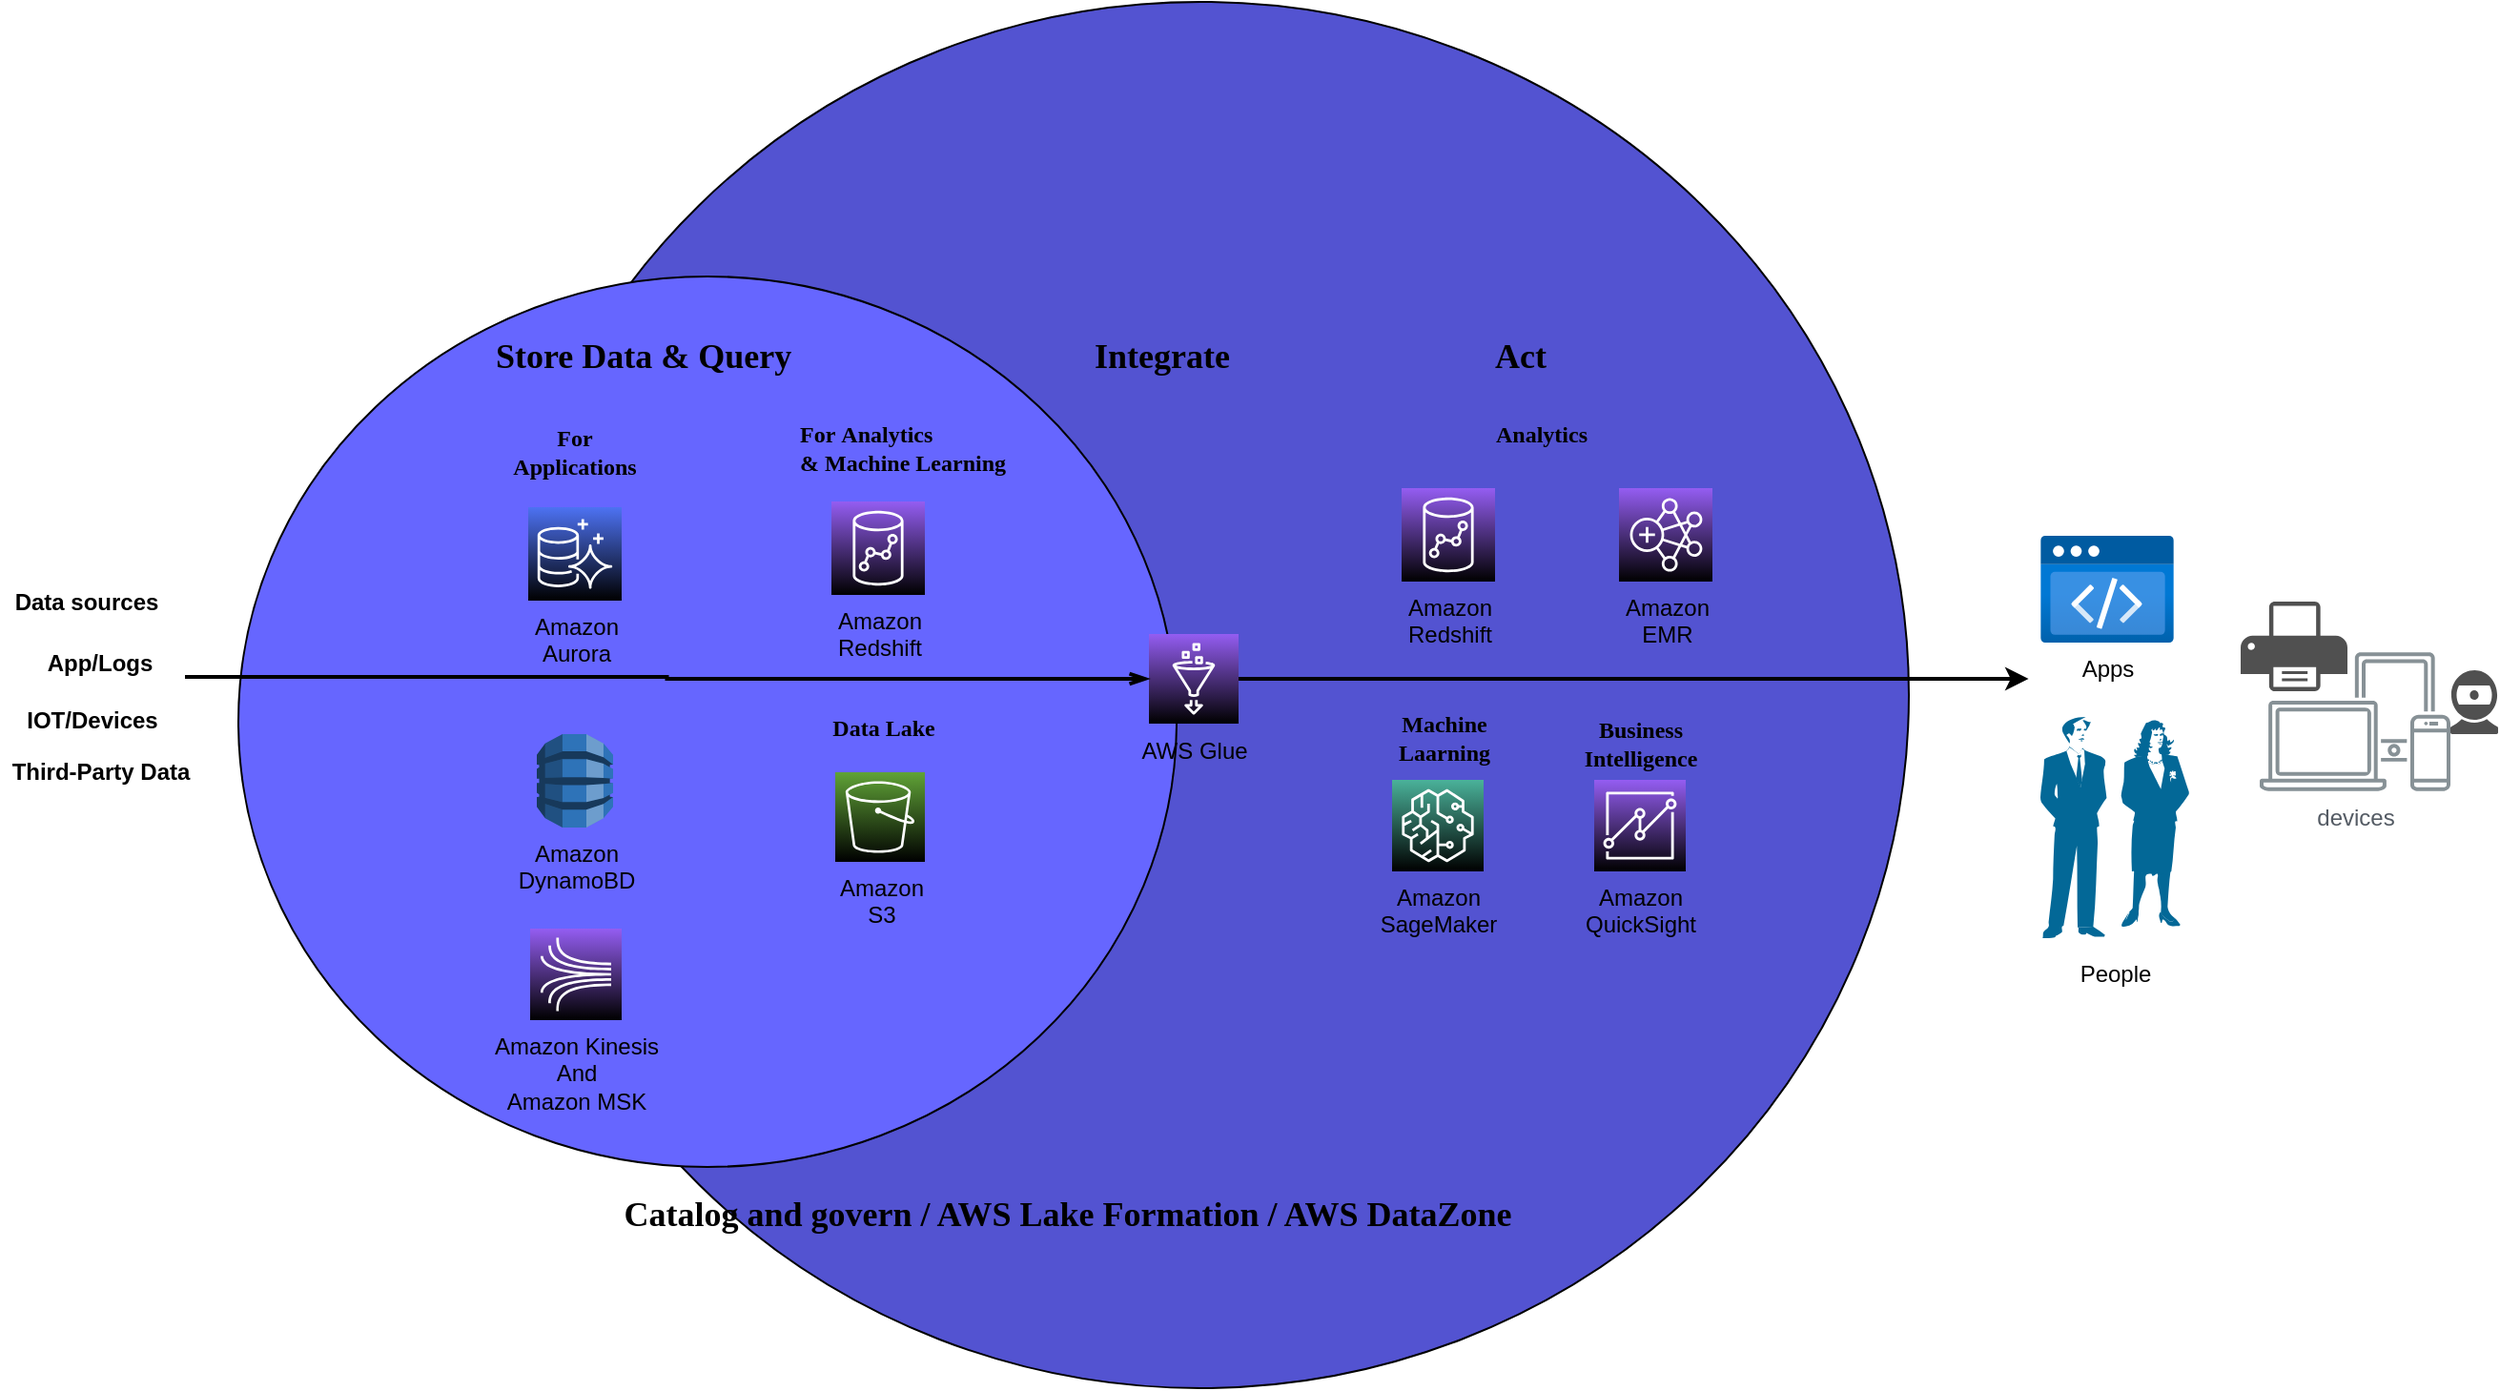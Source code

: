 <mxfile>
    <diagram id="_nrrdtBMkTNfpExHyETP" name="Page-1">
        <mxGraphModel dx="1913" dy="912" grid="0" gridSize="10" guides="1" tooltips="1" connect="1" arrows="1" fold="1" page="0" pageScale="1" pageWidth="980" pageHeight="1390" background="#ffffff" math="0" shadow="0">
            <root>
                <mxCell id="0"/>
                <mxCell id="1" parent="0"/>
                <mxCell id="40" value="" style="ellipse;whiteSpace=wrap;html=1;labelBackgroundColor=none;fontColor=#000000;shadow=0;fillColor=#5353D1;" vertex="1" parent="1">
                    <mxGeometry x="127" y="-86" width="743" height="727" as="geometry"/>
                </mxCell>
                <mxCell id="34" value="" style="ellipse;whiteSpace=wrap;html=1;labelBackgroundColor=none;fontColor=#000000;shadow=0;fillColor=#6666FF;horizontal=1;verticalAlign=middle;labelPosition=right;verticalLabelPosition=middle;align=left;" vertex="1" parent="1">
                    <mxGeometry x="-6" y="58" width="492" height="467" as="geometry"/>
                </mxCell>
                <mxCell id="2" value="&lt;font color=&quot;#000000&quot;&gt;Amazon&lt;br&gt;Aurora&lt;/font&gt;" style="sketch=0;points=[[0,0,0],[0.25,0,0],[0.5,0,0],[0.75,0,0],[1,0,0],[0,1,0],[0.25,1,0],[0.5,1,0],[0.75,1,0],[1,1,0],[0,0.25,0],[0,0.5,0],[0,0.75,0],[1,0.25,0],[1,0.5,0],[1,0.75,0]];outlineConnect=0;fontColor=#232F3E;gradientColor=#4D72F3;gradientDirection=north;fillColor=#000000;strokeColor=#ffffff;dashed=0;verticalLabelPosition=bottom;verticalAlign=top;align=center;html=1;fontSize=12;fontStyle=0;aspect=fixed;shape=mxgraph.aws4.resourceIcon;resIcon=mxgraph.aws4.aurora;" vertex="1" parent="1">
                    <mxGeometry x="146" y="179" width="49" height="49" as="geometry"/>
                </mxCell>
                <mxCell id="3" value="Amazon&lt;br&gt;DynamoBD" style="outlineConnect=0;dashed=0;verticalLabelPosition=bottom;verticalAlign=top;align=center;html=1;shape=mxgraph.aws3.dynamo_db;fillColor=#2E73B8;gradientColor=none;fontColor=#000000;" vertex="1" parent="1">
                    <mxGeometry x="150.5" y="298" width="40" height="49" as="geometry"/>
                </mxCell>
                <mxCell id="4" value="Amazon&lt;br&gt;Redshift" style="sketch=0;points=[[0,0,0],[0.25,0,0],[0.5,0,0],[0.75,0,0],[1,0,0],[0,1,0],[0.25,1,0],[0.5,1,0],[0.75,1,0],[1,1,0],[0,0.25,0],[0,0.5,0],[0,0.75,0],[1,0.25,0],[1,0.5,0],[1,0.75,0]];outlineConnect=0;fontColor=#000000;gradientColor=#945DF2;gradientDirection=north;fillColor=#000000;strokeColor=#ffffff;dashed=0;verticalLabelPosition=bottom;verticalAlign=top;align=center;html=1;fontSize=12;fontStyle=0;aspect=fixed;shape=mxgraph.aws4.resourceIcon;resIcon=mxgraph.aws4.redshift;labelBackgroundColor=none;" vertex="1" parent="1">
                    <mxGeometry x="305" y="176" width="49" height="49" as="geometry"/>
                </mxCell>
                <mxCell id="6" value="&lt;font color=&quot;#000000&quot;&gt;Amazon&lt;br&gt;S3&lt;/font&gt;" style="sketch=0;points=[[0,0,0],[0.25,0,0],[0.5,0,0],[0.75,0,0],[1,0,0],[0,1,0],[0.25,1,0],[0.5,1,0],[0.75,1,0],[1,1,0],[0,0.25,0],[0,0.5,0],[0,0.75,0],[1,0.25,0],[1,0.5,0],[1,0.75,0]];outlineConnect=0;fontColor=#232F3E;gradientColor=#60A337;gradientDirection=north;fillColor=#000000;strokeColor=#ffffff;dashed=0;verticalLabelPosition=bottom;verticalAlign=top;align=center;html=1;fontSize=12;fontStyle=0;aspect=fixed;shape=mxgraph.aws4.resourceIcon;resIcon=mxgraph.aws4.s3;labelBackgroundColor=none;" vertex="1" parent="1">
                    <mxGeometry x="307" y="318" width="47" height="47" as="geometry"/>
                </mxCell>
                <mxCell id="43" style="edgeStyle=none;html=1;strokeColor=#000000;fontFamily=Verdana;fontColor=#000000;rounded=0;strokeWidth=2;" edge="1" parent="1" source="7">
                    <mxGeometry relative="1" as="geometry">
                        <mxPoint x="932.788" y="269" as="targetPoint"/>
                    </mxGeometry>
                </mxCell>
                <mxCell id="7" value="&lt;font color=&quot;#000000&quot;&gt;AWS Glue&lt;/font&gt;" style="sketch=0;points=[[0,0,0],[0.25,0,0],[0.5,0,0],[0.75,0,0],[1,0,0],[0,1,0],[0.25,1,0],[0.5,1,0],[0.75,1,0],[1,1,0],[0,0.25,0],[0,0.5,0],[0,0.75,0],[1,0.25,0],[1,0.5,0],[1,0.75,0]];outlineConnect=0;fontColor=#232F3E;gradientColor=#945DF2;gradientDirection=north;fillColor=#000000;strokeColor=#ffffff;dashed=0;verticalLabelPosition=bottom;verticalAlign=top;align=center;html=1;fontSize=12;fontStyle=0;aspect=fixed;shape=mxgraph.aws4.resourceIcon;resIcon=mxgraph.aws4.glue;labelBackgroundColor=none;" vertex="1" parent="1">
                    <mxGeometry x="471.5" y="245.5" width="47" height="47" as="geometry"/>
                </mxCell>
                <mxCell id="8" value="Amazon&lt;br&gt;Redshift" style="sketch=0;points=[[0,0,0],[0.25,0,0],[0.5,0,0],[0.75,0,0],[1,0,0],[0,1,0],[0.25,1,0],[0.5,1,0],[0.75,1,0],[1,1,0],[0,0.25,0],[0,0.5,0],[0,0.75,0],[1,0.25,0],[1,0.5,0],[1,0.75,0]];outlineConnect=0;fontColor=#000000;gradientColor=#945DF2;gradientDirection=north;fillColor=#000000;strokeColor=#ffffff;dashed=0;verticalLabelPosition=bottom;verticalAlign=top;align=center;html=1;fontSize=12;fontStyle=0;aspect=fixed;shape=mxgraph.aws4.resourceIcon;resIcon=mxgraph.aws4.redshift;labelBackgroundColor=none;" vertex="1" parent="1">
                    <mxGeometry x="604" y="169" width="49" height="49" as="geometry"/>
                </mxCell>
                <mxCell id="9" value="&lt;font color=&quot;#000000&quot;&gt;Amazon&lt;br&gt;EMR&lt;/font&gt;" style="sketch=0;points=[[0,0,0],[0.25,0,0],[0.5,0,0],[0.75,0,0],[1,0,0],[0,1,0],[0.25,1,0],[0.5,1,0],[0.75,1,0],[1,1,0],[0,0.25,0],[0,0.5,0],[0,0.75,0],[1,0.25,0],[1,0.5,0],[1,0.75,0]];outlineConnect=0;fontColor=#232F3E;gradientColor=#945DF2;gradientDirection=north;fillColor=#000000;strokeColor=#ffffff;dashed=0;verticalLabelPosition=bottom;verticalAlign=top;align=center;html=1;fontSize=12;fontStyle=0;aspect=fixed;shape=mxgraph.aws4.resourceIcon;resIcon=mxgraph.aws4.emr;labelBackgroundColor=none;" vertex="1" parent="1">
                    <mxGeometry x="718" y="169" width="49" height="49" as="geometry"/>
                </mxCell>
                <mxCell id="10" value="&lt;font color=&quot;#000000&quot;&gt;Amazon&lt;br&gt;QuickSight&lt;/font&gt;" style="sketch=0;points=[[0,0,0],[0.25,0,0],[0.5,0,0],[0.75,0,0],[1,0,0],[0,1,0],[0.25,1,0],[0.5,1,0],[0.75,1,0],[1,1,0],[0,0.25,0],[0,0.5,0],[0,0.75,0],[1,0.25,0],[1,0.5,0],[1,0.75,0]];outlineConnect=0;fontColor=#232F3E;gradientColor=#945DF2;gradientDirection=north;fillColor=#000000;strokeColor=#ffffff;dashed=0;verticalLabelPosition=bottom;verticalAlign=top;align=center;html=1;fontSize=12;fontStyle=0;aspect=fixed;shape=mxgraph.aws4.resourceIcon;resIcon=mxgraph.aws4.quicksight;labelBackgroundColor=none;" vertex="1" parent="1">
                    <mxGeometry x="705" y="322" width="48" height="48" as="geometry"/>
                </mxCell>
                <mxCell id="11" value="&lt;font color=&quot;#000000&quot;&gt;Amazon&lt;br&gt;SageMaker&lt;/font&gt;" style="sketch=0;points=[[0,0,0],[0.25,0,0],[0.5,0,0],[0.75,0,0],[1,0,0],[0,1,0],[0.25,1,0],[0.5,1,0],[0.75,1,0],[1,1,0],[0,0.25,0],[0,0.5,0],[0,0.75,0],[1,0.25,0],[1,0.5,0],[1,0.75,0]];outlineConnect=0;fontColor=#232F3E;gradientColor=#4AB29A;gradientDirection=north;fillColor=#000000;strokeColor=#ffffff;dashed=0;verticalLabelPosition=bottom;verticalAlign=top;align=center;html=1;fontSize=12;fontStyle=0;aspect=fixed;shape=mxgraph.aws4.resourceIcon;resIcon=mxgraph.aws4.sagemaker;labelBackgroundColor=none;" vertex="1" parent="1">
                    <mxGeometry x="599" y="322" width="48" height="48" as="geometry"/>
                </mxCell>
                <mxCell id="12" value="&lt;font color=&quot;#000000&quot;&gt;Amazon Kinesis&lt;br&gt;And&lt;br&gt;Amazon MSK&lt;/font&gt;" style="sketch=0;points=[[0,0,0],[0.25,0,0],[0.5,0,0],[0.75,0,0],[1,0,0],[0,1,0],[0.25,1,0],[0.5,1,0],[0.75,1,0],[1,1,0],[0,0.25,0],[0,0.5,0],[0,0.75,0],[1,0.25,0],[1,0.5,0],[1,0.75,0]];outlineConnect=0;fontColor=#232F3E;gradientColor=#945DF2;gradientDirection=north;fillColor=#000000;strokeColor=#ffffff;dashed=0;verticalLabelPosition=bottom;verticalAlign=top;align=center;html=1;fontSize=12;fontStyle=0;aspect=fixed;shape=mxgraph.aws4.resourceIcon;resIcon=mxgraph.aws4.kinesis;labelBackgroundColor=none;" vertex="1" parent="1">
                    <mxGeometry x="147" y="400" width="48" height="48" as="geometry"/>
                </mxCell>
                <mxCell id="13" value="Data sources" style="text;strokeColor=none;align=center;fillColor=none;html=1;verticalAlign=middle;whiteSpace=wrap;rounded=0;labelBackgroundColor=none;fontColor=#000000;fontStyle=1" vertex="1" parent="1">
                    <mxGeometry x="-130.5" y="213" width="89" height="32.5" as="geometry"/>
                </mxCell>
                <mxCell id="14" value="IOT/Devices" style="text;strokeColor=none;align=center;fillColor=none;html=1;verticalAlign=middle;whiteSpace=wrap;rounded=0;labelBackgroundColor=none;fontColor=#000000;fontStyle=1" vertex="1" parent="1">
                    <mxGeometry x="-127" y="275.5" width="89" height="30" as="geometry"/>
                </mxCell>
                <mxCell id="15" value="App/Logs" style="text;strokeColor=none;align=center;fillColor=none;html=1;verticalAlign=middle;whiteSpace=wrap;rounded=0;labelBackgroundColor=none;fontColor=#000000;fontStyle=1" vertex="1" parent="1">
                    <mxGeometry x="-123" y="245.5" width="89" height="30" as="geometry"/>
                </mxCell>
                <mxCell id="16" value="Third-Party Data" style="text;strokeColor=none;align=center;fillColor=none;html=1;verticalAlign=middle;whiteSpace=wrap;rounded=0;labelBackgroundColor=none;fontColor=#000000;fontStyle=1" vertex="1" parent="1">
                    <mxGeometry x="-130.5" y="302.5" width="104" height="30" as="geometry"/>
                </mxCell>
                <mxCell id="17" value="" style="edgeStyle=orthogonalEdgeStyle;html=1;endArrow=openThin;elbow=vertical;startArrow=none;endFill=0;strokeColor=#000000;rounded=0;fontColor=#000000;entryX=0;entryY=0.5;entryDx=0;entryDy=0;entryPerimeter=0;exitX=1;exitY=0.75;exitDx=0;exitDy=0;strokeWidth=2;" edge="1" parent="1" source="15" target="7">
                    <mxGeometry width="100" relative="1" as="geometry">
                        <mxPoint x="123" y="269.5" as="sourcePoint"/>
                        <mxPoint x="223" y="269.5" as="targetPoint"/>
                    </mxGeometry>
                </mxCell>
                <mxCell id="27" value="Apps" style="aspect=fixed;html=1;points=[];align=center;image;fontSize=12;image=img/lib/azure2/preview/Static_Apps.svg;labelBackgroundColor=none;fontColor=#000000;" vertex="1" parent="1">
                    <mxGeometry x="939" y="194" width="70" height="56.0" as="geometry"/>
                </mxCell>
                <mxCell id="29" value="devices" style="sketch=0;outlineConnect=0;gradientColor=none;fontColor=#545B64;strokeColor=none;fillColor=#879196;dashed=0;verticalLabelPosition=bottom;verticalAlign=top;align=center;html=1;fontSize=12;fontStyle=0;aspect=fixed;shape=mxgraph.aws4.illustration_devices;pointerEvents=1;labelBackgroundColor=none;" vertex="1" parent="1">
                    <mxGeometry x="1054" y="255" width="100" height="73" as="geometry"/>
                </mxCell>
                <mxCell id="31" value="" style="sketch=0;pointerEvents=1;shadow=0;dashed=0;html=1;strokeColor=none;fillColor=#505050;labelPosition=center;verticalLabelPosition=bottom;verticalAlign=top;outlineConnect=0;align=center;shape=mxgraph.office.devices.printer;labelBackgroundColor=none;fontColor=#000000;" vertex="1" parent="1">
                    <mxGeometry x="1044" y="228.5" width="56" height="47" as="geometry"/>
                </mxCell>
                <mxCell id="33" value="" style="sketch=0;pointerEvents=1;shadow=0;dashed=0;html=1;strokeColor=none;fillColor=#505050;labelPosition=center;verticalLabelPosition=bottom;verticalAlign=top;outlineConnect=0;align=center;shape=mxgraph.office.devices.webcam;labelBackgroundColor=none;fontColor=#000000;" vertex="1" parent="1">
                    <mxGeometry x="1154" y="264.5" width="25" height="33.5" as="geometry"/>
                </mxCell>
                <mxCell id="36" value="&lt;b&gt;&lt;font face=&quot;Verdana&quot;&gt;Data Lake&lt;/font&gt;&lt;/b&gt;" style="text;strokeColor=none;align=center;fillColor=none;html=1;verticalAlign=middle;whiteSpace=wrap;rounded=0;labelBackgroundColor=none;fontColor=#000000;" vertex="1" parent="1">
                    <mxGeometry x="288" y="280" width="89" height="30" as="geometry"/>
                </mxCell>
                <mxCell id="37" value="&lt;font face=&quot;Verdana&quot;&gt;&lt;b&gt;For&lt;br&gt;Applications&lt;br&gt;&lt;/b&gt;&lt;/font&gt;" style="text;strokeColor=none;align=center;fillColor=none;html=1;verticalAlign=middle;whiteSpace=wrap;rounded=0;labelBackgroundColor=none;fontColor=#000000;" vertex="1" parent="1">
                    <mxGeometry x="126" y="134.5" width="89" height="30" as="geometry"/>
                </mxCell>
                <mxCell id="38" value="&lt;div style=&quot;text-align: justify;&quot;&gt;&lt;b style=&quot;font-family: Verdana; background-color: initial;&quot;&gt;For&amp;nbsp;&lt;/b&gt;&lt;b style=&quot;font-family: Verdana; background-color: initial;&quot;&gt;Analytics&amp;nbsp;&lt;/b&gt;&lt;/div&gt;&lt;div style=&quot;text-align: justify;&quot;&gt;&lt;b style=&quot;font-family: Verdana; background-color: initial;&quot;&gt;&amp;amp; Machine Learning&lt;/b&gt;&lt;/div&gt;" style="text;strokeColor=none;align=center;fillColor=none;html=1;verticalAlign=middle;whiteSpace=wrap;rounded=0;labelBackgroundColor=none;fontColor=#000000;" vertex="1" parent="1">
                    <mxGeometry x="269" y="134.5" width="147" height="27" as="geometry"/>
                </mxCell>
                <mxCell id="44" value="&lt;div style=&quot;&quot;&gt;&lt;div style=&quot;&quot;&gt;&lt;font style=&quot;font-size: 18px;&quot;&gt;&lt;b style=&quot;font-family: Verdana; background-color: initial;&quot;&gt;Store Data&amp;nbsp;&lt;/b&gt;&lt;b style=&quot;font-family: Verdana; background-color: initial;&quot;&gt;&amp;amp;&amp;nbsp;&lt;/b&gt;&lt;b style=&quot;font-family: Verdana; background-color: initial;&quot;&gt;Query&lt;/b&gt;&lt;/font&gt;&lt;/div&gt;&lt;/div&gt;" style="text;strokeColor=none;align=left;fillColor=none;html=1;verticalAlign=middle;whiteSpace=wrap;rounded=0;labelBackgroundColor=none;fontColor=#000000;" vertex="1" parent="1">
                    <mxGeometry x="127" y="86" width="251" height="27" as="geometry"/>
                </mxCell>
                <mxCell id="48" value="&lt;div style=&quot;&quot;&gt;&lt;div style=&quot;&quot;&gt;&lt;font style=&quot;font-size: 18px;&quot; face=&quot;Verdana&quot;&gt;&lt;b style=&quot;&quot;&gt;Integrate&lt;/b&gt;&lt;/font&gt;&lt;/div&gt;&lt;/div&gt;" style="text;strokeColor=none;align=left;fillColor=none;html=1;verticalAlign=middle;whiteSpace=wrap;rounded=0;labelBackgroundColor=none;fontColor=#000000;" vertex="1" parent="1">
                    <mxGeometry x="440.5" y="86" width="78" height="27" as="geometry"/>
                </mxCell>
                <mxCell id="50" value="&lt;div style=&quot;&quot;&gt;&lt;div style=&quot;&quot;&gt;&lt;font style=&quot;font-size: 18px;&quot; face=&quot;Verdana&quot;&gt;&lt;b style=&quot;&quot;&gt;Act&lt;/b&gt;&lt;/font&gt;&lt;/div&gt;&lt;/div&gt;" style="text;strokeColor=none;align=left;fillColor=none;html=1;verticalAlign=middle;whiteSpace=wrap;rounded=0;labelBackgroundColor=none;fontColor=#000000;" vertex="1" parent="1">
                    <mxGeometry x="651" y="86" width="78" height="27" as="geometry"/>
                </mxCell>
                <mxCell id="51" value="&lt;b&gt;&lt;font face=&quot;Verdana&quot;&gt;Analytics&lt;/font&gt;&lt;/b&gt;" style="text;strokeColor=none;align=center;fillColor=none;html=1;verticalAlign=middle;whiteSpace=wrap;rounded=0;labelBackgroundColor=none;fontColor=#000000;" vertex="1" parent="1">
                    <mxGeometry x="633" y="126" width="89" height="30" as="geometry"/>
                </mxCell>
                <mxCell id="52" value="&lt;div style=&quot;&quot;&gt;&lt;font face=&quot;Verdana&quot;&gt;&lt;b&gt;Business&lt;br&gt;Intelligence&lt;/b&gt;&lt;/font&gt;&lt;/div&gt;" style="text;strokeColor=none;align=center;fillColor=none;html=1;verticalAlign=middle;whiteSpace=wrap;rounded=0;labelBackgroundColor=none;fontColor=#000000;" vertex="1" parent="1">
                    <mxGeometry x="655.5" y="289" width="147" height="27" as="geometry"/>
                </mxCell>
                <mxCell id="53" value="&lt;div style=&quot;&quot;&gt;&lt;font face=&quot;Verdana&quot;&gt;&lt;b&gt;Machine&lt;br&gt;Laarning&lt;/b&gt;&lt;/font&gt;&lt;/div&gt;" style="text;strokeColor=none;align=center;fillColor=none;html=1;verticalAlign=middle;whiteSpace=wrap;rounded=0;labelBackgroundColor=none;fontColor=#000000;" vertex="1" parent="1">
                    <mxGeometry x="553" y="286.5" width="147" height="27" as="geometry"/>
                </mxCell>
                <mxCell id="57" value="&lt;font style=&quot;font-size: 12px;&quot;&gt;People&lt;/font&gt;" style="shape=mxgraph.cisco.people.man_woman;html=1;pointerEvents=1;dashed=0;fillColor=#036897;strokeColor=#ffffff;strokeWidth=2;verticalLabelPosition=bottom;verticalAlign=top;align=center;outlineConnect=0;shadow=0;labelBackgroundColor=none;fontFamily=Helvetica;fontSize=18;fontColor=#000000;" vertex="1" parent="1">
                    <mxGeometry x="939" y="289" width="78" height="116" as="geometry"/>
                </mxCell>
                <mxCell id="59" value="&lt;div style=&quot;&quot;&gt;&lt;font style=&quot;font-size: 18px;&quot; face=&quot;Verdana&quot;&gt;&lt;b&gt;Catalog and govern / AWS Lake Formation / AWS DataZone&lt;/b&gt;&lt;/font&gt;&lt;/div&gt;" style="text;strokeColor=none;align=center;fillColor=none;html=1;verticalAlign=middle;whiteSpace=wrap;rounded=0;labelBackgroundColor=none;fontColor=#000000;" vertex="1" parent="1">
                    <mxGeometry x="94" y="525" width="669.5" height="50" as="geometry"/>
                </mxCell>
            </root>
        </mxGraphModel>
    </diagram>
</mxfile>